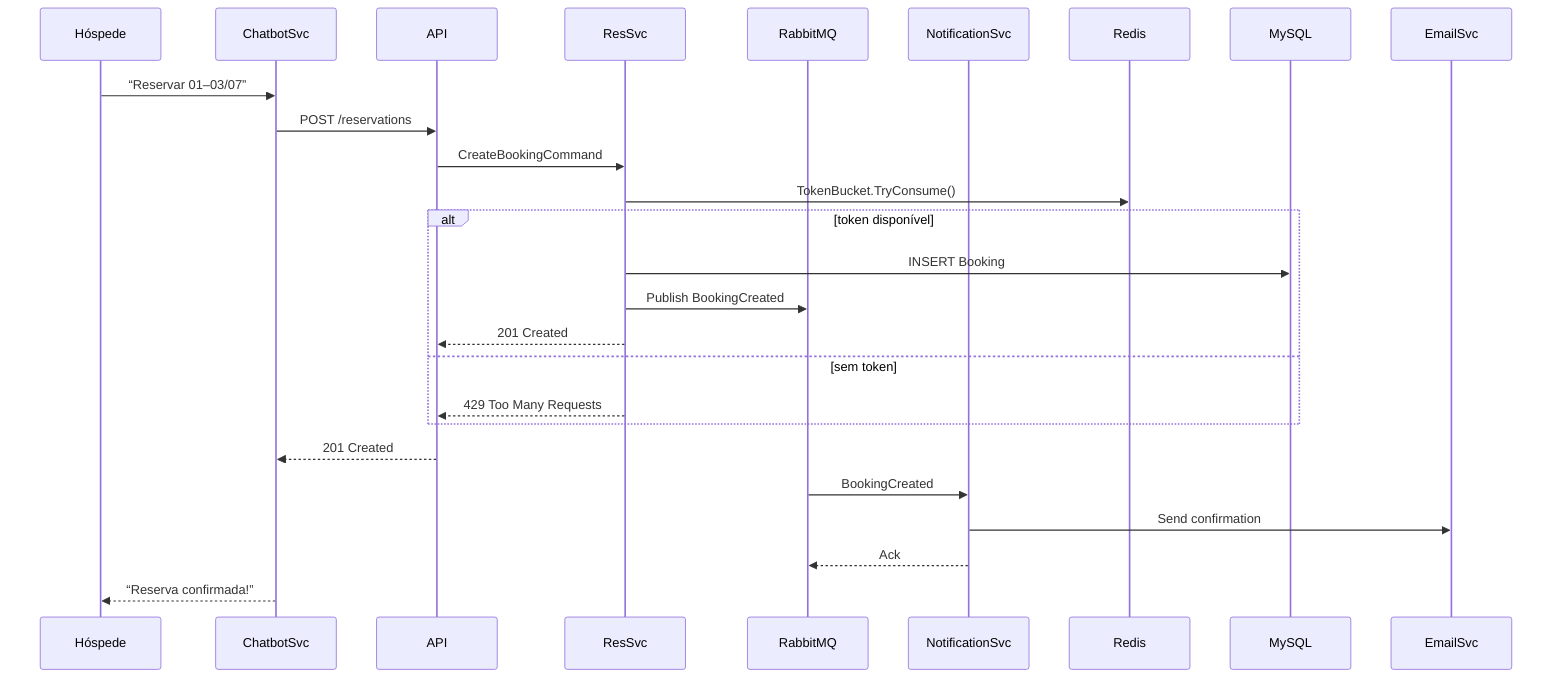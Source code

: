 sequenceDiagram
    participant Hóspede
    participant ChatbotSvc
    participant API
    participant ResSvc
    participant MQ as RabbitMQ
    participant Notif as NotificationSvc
    Hóspede->>ChatbotSvc: “Reservar 01–03/07”
    ChatbotSvc->>API: POST /reservations
    API->>ResSvc: CreateBookingCommand
    ResSvc->>Redis: TokenBucket.TryConsume()
    alt token disponível
      ResSvc->>MySQL: INSERT Booking
      ResSvc->>MQ: Publish BookingCreated
      ResSvc-->>API: 201 Created
    else sem token
      ResSvc-->>API: 429 Too Many Requests
    end
    API-->>ChatbotSvc: 201 Created
    MQ->>Notif: BookingCreated
    Notif->>EmailSvc: Send confirmation
    Notif-->>MQ: Ack
    ChatbotSvc-->>Hóspede: “Reserva confirmada!”